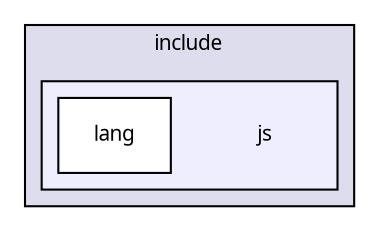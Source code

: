 digraph "packages/jquery/include/js/" {
  compound=true
  node [ fontsize="10", fontname="FreeSans.ttf"];
  edge [ labelfontsize="10", labelfontname="FreeSans.ttf"];
  subgraph clusterdir_b3ad965dfe1388767c22f640379e1094 {
    graph [ bgcolor="#ddddee", pencolor="black", label="include" fontname="FreeSans.ttf", fontsize="10", URL="dir_b3ad965dfe1388767c22f640379e1094.html"]
  subgraph clusterdir_ac70f8e3a09c2f547fcfae4e5915769e {
    graph [ bgcolor="#eeeeff", pencolor="black", label="" URL="dir_ac70f8e3a09c2f547fcfae4e5915769e.html"];
    dir_ac70f8e3a09c2f547fcfae4e5915769e [shape=plaintext label="js"];
    dir_58a47dd4d39c3ec01a5bd51256d79afe [shape=box label="lang" color="black" fillcolor="white" style="filled" URL="dir_58a47dd4d39c3ec01a5bd51256d79afe.html"];
  }
  }
}
